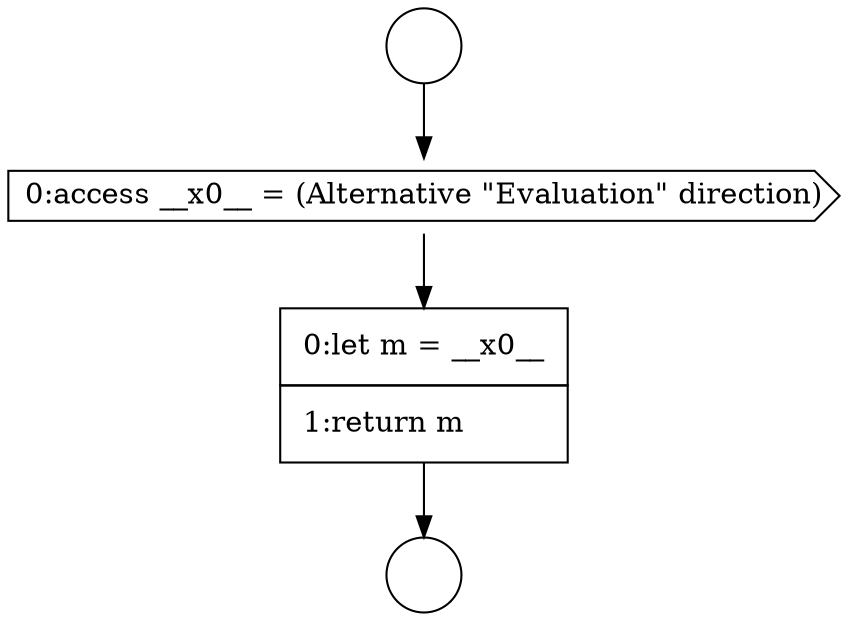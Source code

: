 digraph {
  node14629 [shape=circle label=" " color="black" fillcolor="white" style=filled]
  node14631 [shape=cds, label=<<font color="black">0:access __x0__ = (Alternative &quot;Evaluation&quot; direction)</font>> color="black" fillcolor="white" style=filled]
  node14632 [shape=none, margin=0, label=<<font color="black">
    <table border="0" cellborder="1" cellspacing="0" cellpadding="10">
      <tr><td align="left">0:let m = __x0__</td></tr>
      <tr><td align="left">1:return m</td></tr>
    </table>
  </font>> color="black" fillcolor="white" style=filled]
  node14630 [shape=circle label=" " color="black" fillcolor="white" style=filled]
  node14629 -> node14631 [ color="black"]
  node14631 -> node14632 [ color="black"]
  node14632 -> node14630 [ color="black"]
}
